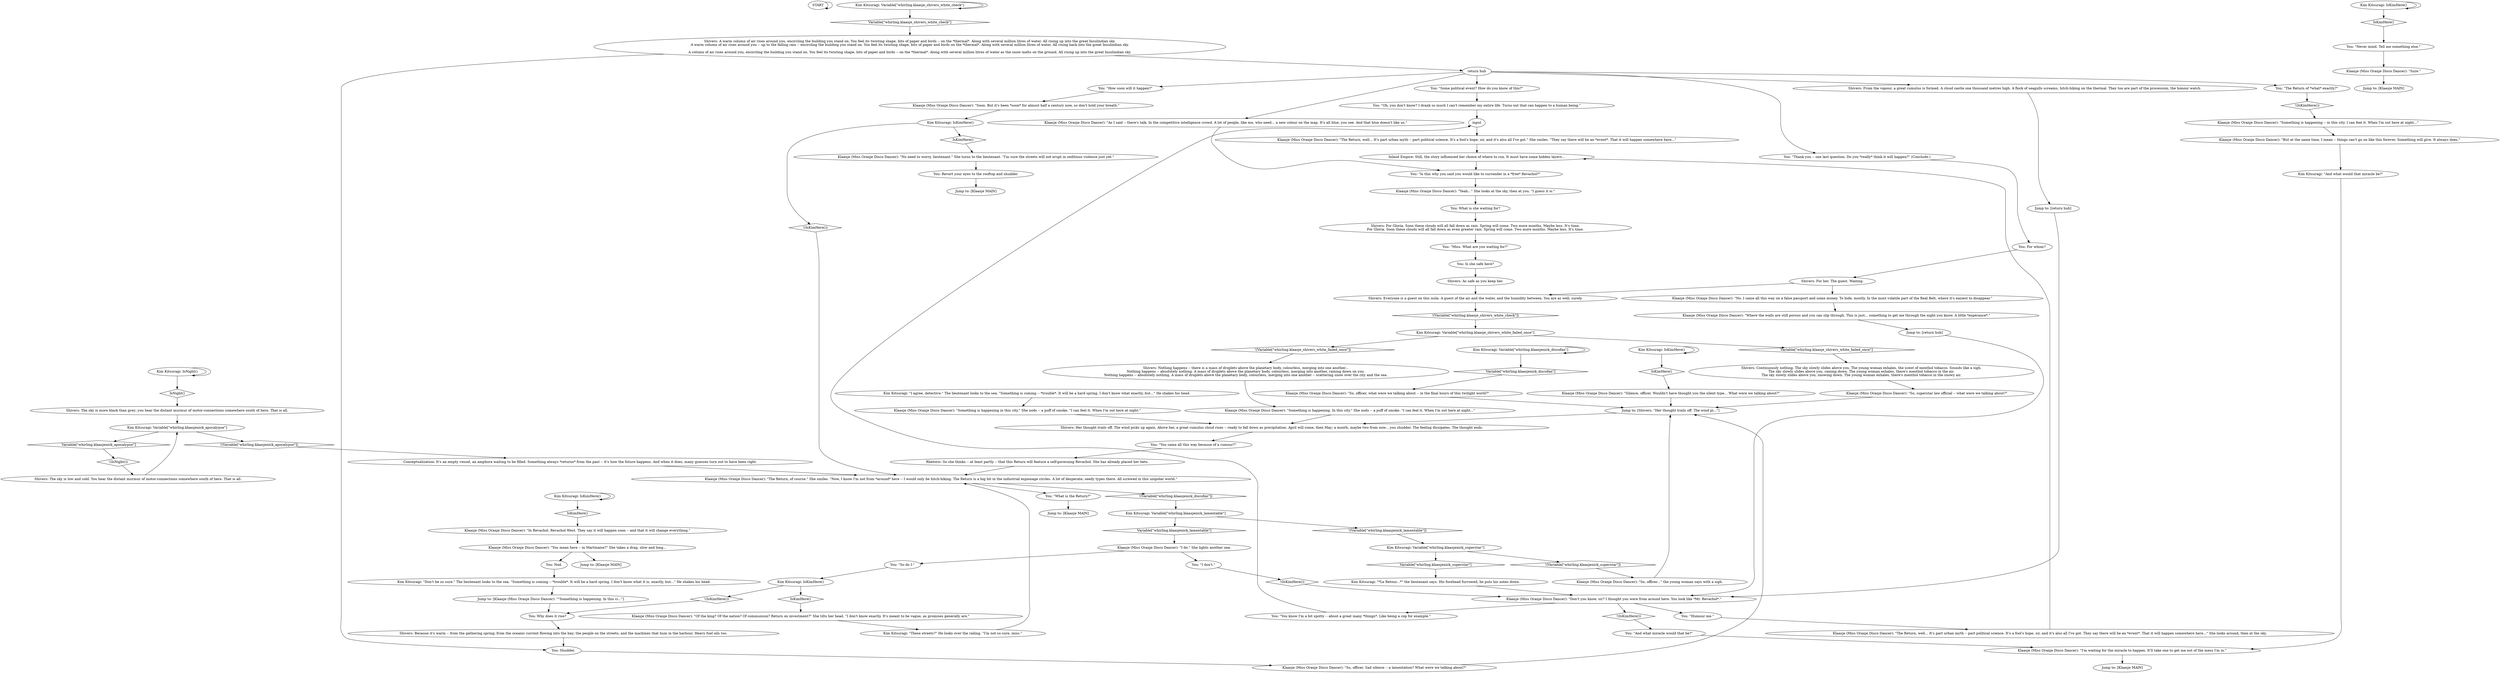 # WHIRLING F3 / KLAASJE END
# 11) Shivers white
# ==================================================
digraph G {
	  0 [label="START"];
	  1 [label="input"];
	  2 [label="Klaasje (Miss Oranje Disco Dancer): \"The Return, well... It's part urban myth -- part political science. It's a fool's hope, sir, and it's also all I've got.\" She smiles. \"They say there will be an *event*. That it will happen somewhere here...\""];
	  3 [label="Kim Kitsuragi: Variable[\"whirling.klaasje_shivers_white_check\"]"];
	  4 [label="Variable[\"whirling.klaasje_shivers_white_check\"]", shape=diamond];
	  5 [label="!(Variable[\"whirling.klaasje_shivers_white_check\"])", shape=diamond];
	  6 [label="Jump to: [Klaasje MAIN]"];
	  7 [label="Klaasje (Miss Oranje Disco Dancer): \"Don't you know, sir? I thought you were from around here. You look like *Mr. Revachol*.\""];
	  8 [label="return hub"];
	  9 [label="You: Why does it rise?"];
	  10 [label="Klaasje (Miss Oranje Disco Dancer): \"Something is happening. In this city.\" She nods -- a puff of smoke. \"I can feel it. When I'm out here at night...\""];
	  11 [label="Kim Kitsuragi: IsNight()"];
	  12 [label="IsNight()", shape=diamond];
	  13 [label="!(IsNight())", shape=diamond];
	  14 [label="Klaasje (Miss Oranje Disco Dancer): \"So, officer, what were we talking about -- in the final hours of this twilight world?\""];
	  15 [label="Klaasje (Miss Oranje Disco Dancer): \"Silence, officer. Wouldn't have thought you the silent type... What were we talking about?\""];
	  16 [label="Kim Kitsuragi: \"*Le Retour...*\" the lieutenant says. His forehead furrowed, he puts his notes down."];
	  17 [label="Klaasje (Miss Oranje Disco Dancer): \"So, superstar law official -- what were we talking about?\""];
	  18 [label="Jump to: [Klaasje MAIN]"];
	  19 [label="You: \"Never mind. Tell me something else.\""];
	  20 [label="Kim Kitsuragi: \"And what would that miracle be?\""];
	  21 [label="Conceptualization: It's an empty vessel, an amphora waiting to be filled. Something always *returns* from the past -- it's how the future happens. And when it does, many guesses turn out to have been right."];
	  22 [label="Kim Kitsuragi: Variable[\"whirling.klaasjenick_discofan\"]"];
	  23 [label="Variable[\"whirling.klaasjenick_discofan\"]", shape=diamond];
	  24 [label="!(Variable[\"whirling.klaasjenick_discofan\"])", shape=diamond];
	  25 [label="You: Revert your eyes to the rooftop and shudder."];
	  26 [label="Kim Kitsuragi: \"These streets?\" He looks over the railing. \"I'm not so sure, miss.\""];
	  27 [label="Klaasje (Miss Oranje Disco Dancer): \"But at the same time, I mean -- things can't go on like this forever. Something will give. It always does.\""];
	  28 [label="Jump to: [Shivers: \"Her thought trails off. The wind pi...\"]"];
	  29 [label="Jump to: [Klaasje MAIN]"];
	  30 [label="Kim Kitsuragi: IsKimHere()"];
	  31 [label="IsKimHere()", shape=diamond];
	  32 [label="!(IsKimHere())", shape=diamond];
	  33 [label="You: \"Oh, you don't know? I drank so much I can't remember my entire life. Turns out that can happen to a human being.\""];
	  34 [label="Klaasje (Miss Oranje Disco Dancer): \"As I said -- there's talk. In the competitive intelligence crowd. A lot of people, like me, who need... a new colour on the map. It's all blue, you see. And that blue doesn't like us.\""];
	  35 [label="You: \"Is this why you said you would like to surrender in a *free* Revachol?\""];
	  36 [label="Jump to: [return hub]"];
	  37 [label="Inland Empire: Still, the story influenced her choice of where to run. It must have some hidden layers..."];
	  38 [label="Klaasje (Miss Oranje Disco Dancer): \"In Revachol. Revachol West. They say it will happen soon -- and that it will change everything.\""];
	  39 [label="Kim Kitsuragi: \"Don't be so sure.\" The lieutenant looks to the sea. \"Something is coming -- *trouble*. It will be a hard spring. I don't know what it is, exactly, but...\" He shakes his head."];
	  40 [label="Klaasje (Miss Oranje Disco Dancer): \"I'm waiting for the miracle to happen. It'll take one to get me out of the mess I'm in.\""];
	  41 [label="Klaasje (Miss Oranje Disco Dancer): \"The Return, of course.\" She smiles. \"Now, I know I'm not from *around* here -- I would only be hitch-hiking. The Return is a big hit in the industrial espionage circles. A lot of desperate, seedy types there. All screwed in this unipolar world.\""];
	  42 [label="Jump to: [return hub]"];
	  43 [label="You: For whom?"];
	  44 [label="Klaasje (Miss Oranje Disco Dancer): \"I do.\" She lights another one."];
	  45 [label="Klaasje (Miss Oranje Disco Dancer): \"So, officer. Sad silence -- a lamentation? What were we talking about?\""];
	  46 [label="Shivers: From the vapour, a great cumulus is formed. A cloud castle one thousand metres high. A flock of seagulls screams, hitch-hiking on the thermal. They too are part of the procession, the honour watch."];
	  47 [label="You: \"You came all this way because of a rumour?\""];
	  48 [label="Jump to: [Klaasje MAIN]"];
	  49 [label="Shivers: Everyone is a guest on this isola. A guest of the air and the water, and the humidity between. You are as well, surely."];
	  50 [label="You: What is she waiting for?"];
	  51 [label="Rhetoric: So she thinks -- at least partly -- that this Return will feature a self-governing Revachol. She has already placed her bets."];
	  52 [label="Klaasje (Miss Oranje Disco Dancer): \"No, I came all this way on a false passport and some money. To hide, mostly. In the most volatile part of the Reál Belt, where it's easiest to disappear.\""];
	  53 [label="You: Is she safe here?"];
	  54 [label="Klaasje (Miss Oranje Disco Dancer): \"You mean here -- in Martinaise?\" She takes a drag, slow and long..."];
	  55 [label="Kim Kitsuragi: IsKimHere()"];
	  56 [label="IsKimHere()", shape=diamond];
	  57 [label="!(IsKimHere())", shape=diamond];
	  58 [label="Kim Kitsuragi: IsKimHere()"];
	  59 [label="IsKimHere()", shape=diamond];
	  60 [label="!(IsKimHere())", shape=diamond];
	  61 [label="Klaasje (Miss Oranje Disco Dancer): \"Of the king? Of the nation? Of communism? Return on investment?\" She tilts her head. \"I don't know exactly. It's meant to be vague, as promises generally are.\""];
	  62 [label="Kim Kitsuragi: \"I agree, detective.\" The lieutenant looks to the sea. \"Something is coming -- *trouble*. It will be a hard spring. I don't know what exactly, but...\" He shakes his head."];
	  63 [label="Klaasje (Miss Oranje Disco Dancer): \"So, officer...\" the young woman says with a sigh."];
	  64 [label="Shivers: As safe as you keep her."];
	  65 [label="Shivers: Her thought trails off. The wind picks up again. Above her, a great cumulus cloud rises -- ready to fall down as precipitation. April will come, then May; a month, maybe two from now... you shudder. The feeling dissipates. The thought ends."];
	  66 [label="Klaasje (Miss Oranje Disco Dancer): \"Sure.\""];
	  67 [label="You: \"How soon will it happen?\""];
	  68 [label="Kim Kitsuragi: Variable[\"whirling.klaasjenick_lamentable\"]"];
	  69 [label="Variable[\"whirling.klaasjenick_lamentable\"]", shape=diamond];
	  70 [label="!(Variable[\"whirling.klaasjenick_lamentable\"])", shape=diamond];
	  71 [label="Klaasje (Miss Oranje Disco Dancer): \"Something is happening in this city.\" She nods -- a puff of smoke. \"I can feel it. When I'm out here at night.\""];
	  72 [label="Kim Kitsuragi: Variable[\"whirling.klaasje_shivers_white_failed_once\"]"];
	  73 [label="Variable[\"whirling.klaasje_shivers_white_failed_once\"]", shape=diamond];
	  74 [label="!(Variable[\"whirling.klaasje_shivers_white_failed_once\"])", shape=diamond];
	  75 [label="You: \"Thank you -- one last question. Do you *really* think it will happen?\" (Conclude.)"];
	  76 [label="Klaasje (Miss Oranje Disco Dancer): \"Soon. But it's been *soon* for almost half a century now, so don't hold your breath.\""];
	  77 [label="Kim Kitsuragi: Variable[\"whirling.klaasjenick_superstar\"]"];
	  78 [label="Variable[\"whirling.klaasjenick_superstar\"]", shape=diamond];
	  79 [label="!(Variable[\"whirling.klaasjenick_superstar\"])", shape=diamond];
	  80 [label="Shivers: Continuously nothing. The sky slowly slides above you. The young woman exhales, the scent of menthol tobacco. Sounds like a sigh.\nThe sky slowly slides above you, raining down. The young woman exhales, there's menthol tobacco in the air.\nThe sky slowly slides above you, snowing down. The young woman exhales, there's menthol tobacco in the snowy air."];
	  81 [label="You: \"The Return of *what* exactly?\""];
	  82 [label="You: \"Miss. What are you waiting for?\""];
	  83 [label="Klaasje (Miss Oranje Disco Dancer): \"The Return, well... It's part urban myth -- part political science. It's a fool's hope, sir, and it's also all I've got. They say there will be an *event*. That it will happen somewhere here...\" She looks around, then at the sky."];
	  84 [label="You: \"And what miracle would that be?\""];
	  85 [label="You: \"Some political event? How do you know of this?\""];
	  86 [label="Klaasje (Miss Oranje Disco Dancer): \"Yeah...\" She looks at the sky, then at you. \"I guess it is.\""];
	  87 [label="You: \"I don't.\""];
	  88 [label="Kim Kitsuragi: IsKimHere()"];
	  89 [label="IsKimHere()", shape=diamond];
	  90 [label="!(IsKimHere())", shape=diamond];
	  91 [label="Klaasje (Miss Oranje Disco Dancer): \"Something is happening -- in this city. I can feel it. When I'm out here at night...\""];
	  92 [label="Shivers: Nothing happens -- there is a mass of droplets above the planetary body, colourless, merging into one another...\nNothing happens -- absolutely nothing. A mass of droplets above the planetary body, colourless, merging into another, raining down on you.\nNothing happens -- absolutely nothing. A mass of droplets above the planetary body, colourless, merging into one another -- scattering snow over the city and the sea."];
	  93 [label="Shivers: For Gloria. Soon these clouds will all fall down as rain. Spring will come. Two more months. Maybe less. It's time.\nFor Gloria. Soon these clouds will all fall down as even greater rain. Spring will come. Two more months. Maybe less. It's time."];
	  94 [label="You: \"You know I'm a bit spotty -- about a great many *things*. Like being a cop for example.\""];
	  95 [label="Jump to: [Klaasje (Miss Oranje Disco Dancer): \"\"Something is happening. In this ci...\"]"];
	  96 [label="Shivers: The sky is more black than grey; you hear the distant murmur of motor-connections somewhere south of here. That is all."];
	  97 [label="You: Shudder."];
	  98 [label="Klaasje (Miss Oranje Disco Dancer): \"No need to worry, lieutenant.\" She turns to the lieutenant. \"I'm sure the streets will not erupt in seditious violence just yet.\""];
	  99 [label="Shivers: For her. The guest. Waiting."];
	  100 [label="You: Nod."];
	  101 [label="Kim Kitsuragi: Variable[\"whirling.klaasjenick_apocalypse\"]"];
	  102 [label="Variable[\"whirling.klaasjenick_apocalypse\"]", shape=diamond];
	  103 [label="!(Variable[\"whirling.klaasjenick_apocalypse\"])", shape=diamond];
	  104 [label="Shivers: The sky is low and cold. You hear the distant murmur of motor-connections somewhere south of here. That is all."];
	  105 [label="You: \"What is the Return?\""];
	  106 [label="You: \"Humour me.\""];
	  107 [label="Kim Kitsuragi: IsKimHere()"];
	  108 [label="IsKimHere()", shape=diamond];
	  109 [label="!(IsKimHere())", shape=diamond];
	  110 [label="Jump to: [Klaasje MAIN]"];
	  111 [label="You: \"So do I.\""];
	  112 [label="Shivers: A warm column of air rises around you, encircling the building you stand on. You feel its twisting shape, bits of paper and birds -- on the *thermal*. Along with several million litres of water. All rising up into the great Insulindian sky.\nA warm column of air rises around you -- up to the falling rain -- encircling the building you stand on. You feel its twisting shape, bits of paper and birds on the *thermal*. Along with several million litres of water. All rising back into the great Insulindian sky.
\nA column of air rises around you, encircling the building you stand on. You feel its twisting shape, bits of paper and birds -- on the *thermal*. Along with several million litres of water as the snow melts on the ground. All rising up into the great Insulindian sky.
"];
	  113 [label="Shivers: Because it's warm -- from the gathering spring; from the oceanic current flowing into the bay; the people on the streets; and the machines that hum in the harbour. Heavy fuel oils too."];
	  114 [label="Klaasje (Miss Oranje Disco Dancer): \"Where the walls are still porous and you can slip through. This is just... something to get me through the night you know. A little *espérance*.\""];
	  0 -> 0
	  1 -> 2
	  2 -> 37
	  3 -> 3
	  3 -> 4
	  4 -> 112
	  5 -> 72
	  7 -> 32
	  7 -> 106
	  7 -> 94
	  8 -> 34
	  8 -> 67
	  8 -> 75
	  8 -> 46
	  8 -> 81
	  8 -> 85
	  9 -> 113
	  10 -> 65
	  11 -> 11
	  11 -> 12
	  12 -> 96
	  13 -> 104
	  14 -> 28
	  15 -> 28
	  16 -> 7
	  17 -> 28
	  19 -> 66
	  20 -> 40
	  21 -> 41
	  22 -> 22
	  22 -> 23
	  23 -> 14
	  24 -> 68
	  25 -> 48
	  26 -> 41
	  27 -> 20
	  28 -> 65
	  30 -> 30
	  30 -> 31
	  31 -> 19
	  32 -> 84
	  33 -> 1
	  34 -> 35
	  35 -> 86
	  36 -> 7
	  37 -> 35
	  38 -> 54
	  39 -> 95
	  40 -> 29
	  41 -> 24
	  41 -> 105
	  42 -> 7
	  43 -> 99
	  44 -> 111
	  44 -> 87
	  45 -> 28
	  46 -> 42
	  47 -> 51
	  49 -> 5
	  50 -> 93
	  51 -> 41
	  52 -> 114
	  53 -> 64
	  54 -> 18
	  54 -> 100
	  55 -> 56
	  55 -> 55
	  56 -> 15
	  57 -> 7
	  58 -> 58
	  58 -> 59
	  59 -> 38
	  60 -> 91
	  61 -> 26
	  62 -> 71
	  63 -> 28
	  64 -> 49
	  65 -> 47
	  66 -> 110
	  67 -> 76
	  68 -> 69
	  68 -> 70
	  69 -> 44
	  70 -> 77
	  71 -> 65
	  72 -> 73
	  72 -> 74
	  73 -> 80
	  74 -> 92
	  75 -> 43
	  76 -> 107
	  77 -> 78
	  77 -> 79
	  78 -> 16
	  79 -> 63
	  80 -> 17
	  81 -> 60
	  82 -> 53
	  83 -> 37
	  84 -> 40
	  85 -> 33
	  86 -> 50
	  87 -> 57
	  88 -> 89
	  88 -> 90
	  89 -> 61
	  90 -> 9
	  91 -> 27
	  92 -> 10
	  93 -> 82
	  94 -> 1
	  95 -> 9
	  96 -> 101
	  97 -> 45
	  98 -> 25
	  99 -> 49
	  99 -> 52
	  100 -> 39
	  101 -> 102
	  101 -> 103
	  102 -> 13
	  103 -> 21
	  104 -> 101
	  105 -> 6
	  106 -> 83
	  107 -> 108
	  107 -> 109
	  108 -> 98
	  109 -> 41
	  111 -> 88
	  112 -> 8
	  112 -> 97
	  113 -> 97
	  114 -> 36
}

